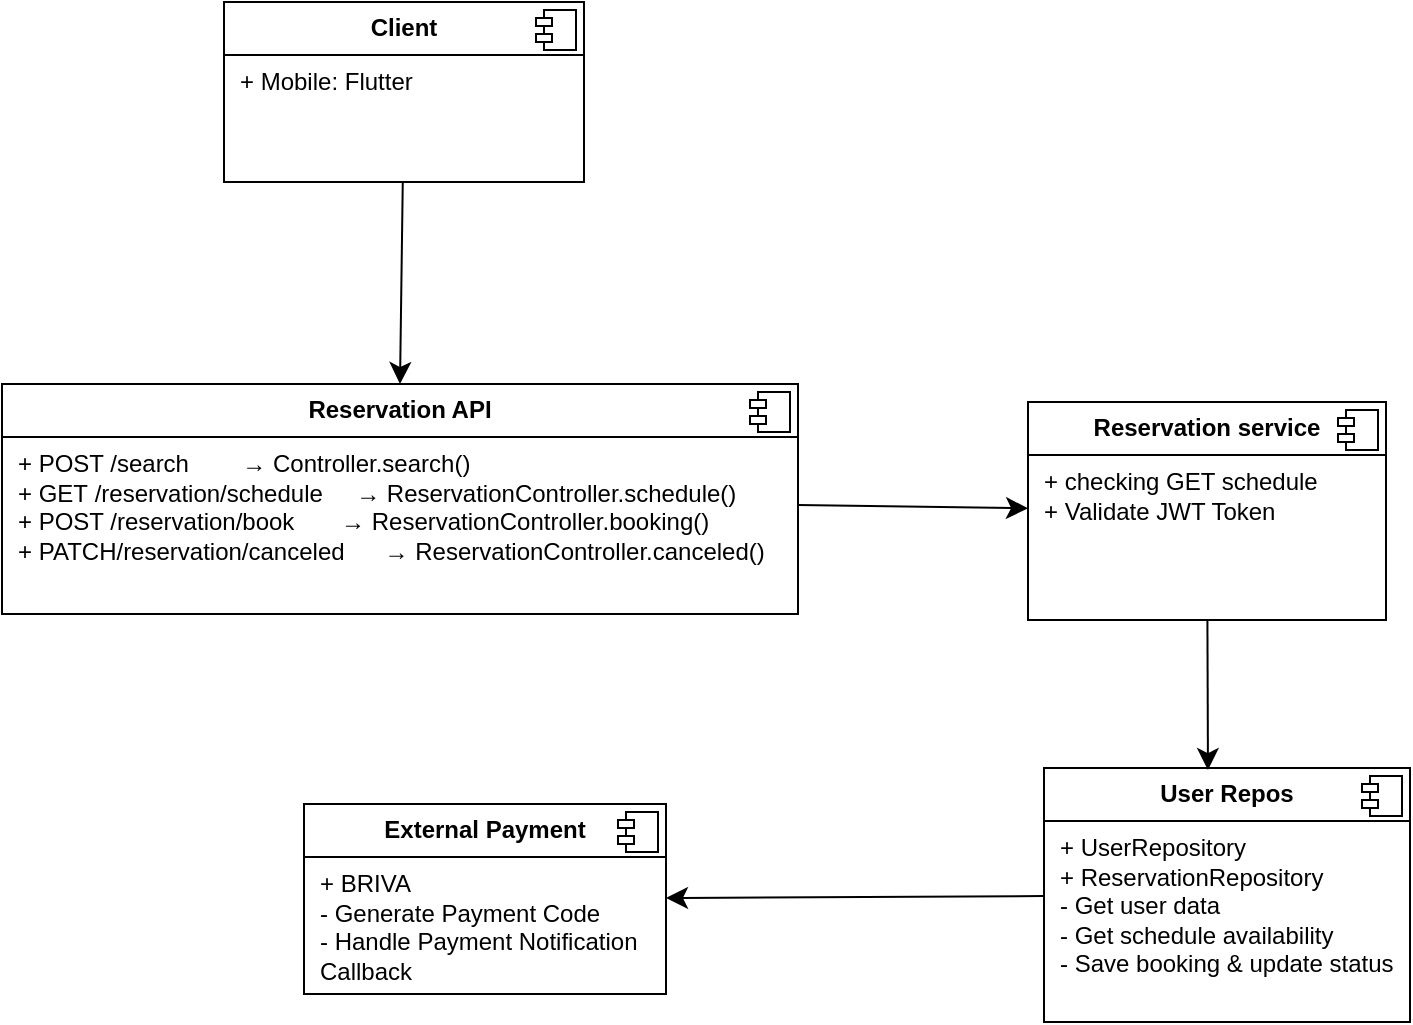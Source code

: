 <mxfile version="26.2.8">
  <diagram name="Halaman-1" id="9fGs9Vn8Tkgkwx3WWf9k">
    <mxGraphModel dx="2067" dy="1245" grid="0" gridSize="10" guides="1" tooltips="1" connect="1" arrows="1" fold="1" page="0" pageScale="1" pageWidth="827" pageHeight="1169" math="0" shadow="0">
      <root>
        <mxCell id="0" />
        <mxCell id="1" parent="0" />
        <mxCell id="W_C2Z8PSOMMcqS_Pn6WL-5" value="&lt;p style=&quot;margin:0px;margin-top:6px;text-align:center;&quot;&gt;&lt;b&gt;Reservation service&lt;/b&gt;&lt;/p&gt;&lt;hr size=&quot;1&quot; style=&quot;border-style:solid;&quot;&gt;&lt;p style=&quot;margin:0px;margin-left:8px;&quot;&gt;+ checking GET schedule&lt;/p&gt;&lt;p style=&quot;margin:0px;margin-left:8px;&quot;&gt;+ Validate JWT Token&lt;/p&gt;&lt;div&gt;&lt;br&gt;&lt;/div&gt;" style="align=left;overflow=fill;html=1;dropTarget=0;whiteSpace=wrap;" vertex="1" parent="1">
          <mxGeometry x="315" y="186" width="179" height="109" as="geometry" />
        </mxCell>
        <mxCell id="W_C2Z8PSOMMcqS_Pn6WL-6" value="" style="shape=component;jettyWidth=8;jettyHeight=4;" vertex="1" parent="W_C2Z8PSOMMcqS_Pn6WL-5">
          <mxGeometry x="1" width="20" height="20" relative="1" as="geometry">
            <mxPoint x="-24" y="4" as="offset" />
          </mxGeometry>
        </mxCell>
        <mxCell id="W_C2Z8PSOMMcqS_Pn6WL-19" style="edgeStyle=none;curved=1;rounded=0;orthogonalLoop=1;jettySize=auto;html=1;fontSize=12;startSize=8;endSize=8;" edge="1" parent="1" source="W_C2Z8PSOMMcqS_Pn6WL-7" target="W_C2Z8PSOMMcqS_Pn6WL-5">
          <mxGeometry relative="1" as="geometry" />
        </mxCell>
        <mxCell id="W_C2Z8PSOMMcqS_Pn6WL-7" value="&lt;p style=&quot;margin: 6px 0px 0px; text-align: center;&quot;&gt;&lt;b&gt;Reservation API&lt;/b&gt;&lt;/p&gt;&lt;hr size=&quot;1&quot; style=&quot;border-style:solid;&quot;&gt;&lt;p style=&quot;margin:0px;margin-left:8px;&quot;&gt;+ POST /search&amp;nbsp; &amp;nbsp; &amp;nbsp; &amp;nbsp; → Controller.search()&lt;/p&gt;&lt;p style=&quot;margin:0px;margin-left:8px;&quot;&gt;+ GET&amp;nbsp;/reservation/schedule&amp;nbsp; &amp;nbsp; &amp;nbsp;→ ReservationController.schedule()&lt;/p&gt;&lt;p style=&quot;margin:0px;margin-left:8px;&quot;&gt;+ POST /reservation/book&amp;nbsp; &amp;nbsp; &amp;nbsp; &amp;nbsp;→ ReservationController.booking()&lt;/p&gt;&lt;p style=&quot;margin:0px;margin-left:8px;&quot;&gt;+ PATCH/reservation/canceled&amp;nbsp; &amp;nbsp; &amp;nbsp; → ReservationController.canceled()&lt;/p&gt;" style="align=left;overflow=fill;html=1;dropTarget=0;whiteSpace=wrap;" vertex="1" parent="1">
          <mxGeometry x="-198" y="177" width="398" height="115" as="geometry" />
        </mxCell>
        <mxCell id="W_C2Z8PSOMMcqS_Pn6WL-8" value="" style="shape=component;jettyWidth=8;jettyHeight=4;" vertex="1" parent="W_C2Z8PSOMMcqS_Pn6WL-7">
          <mxGeometry x="1" width="20" height="20" relative="1" as="geometry">
            <mxPoint x="-24" y="4" as="offset" />
          </mxGeometry>
        </mxCell>
        <mxCell id="W_C2Z8PSOMMcqS_Pn6WL-33" value="" style="edgeStyle=none;curved=1;rounded=0;orthogonalLoop=1;jettySize=auto;html=1;fontSize=12;startSize=8;endSize=8;" edge="1" parent="1" source="W_C2Z8PSOMMcqS_Pn6WL-21" target="W_C2Z8PSOMMcqS_Pn6WL-31">
          <mxGeometry relative="1" as="geometry" />
        </mxCell>
        <mxCell id="W_C2Z8PSOMMcqS_Pn6WL-21" value="&lt;p style=&quot;margin:0px;margin-top:6px;text-align:center;&quot;&gt;&lt;b&gt;User Repos&lt;/b&gt;&lt;/p&gt;&lt;hr size=&quot;1&quot; style=&quot;border-style:solid;&quot;&gt;&lt;p style=&quot;margin:0px;margin-left:8px;&quot;&gt;+ UserRepository&lt;/p&gt;&lt;p style=&quot;margin:0px;margin-left:8px;&quot;&gt;+ ReservationRepository&lt;/p&gt;&lt;p style=&quot;margin:0px;margin-left:8px;&quot;&gt;- Get user data&lt;/p&gt;&lt;p style=&quot;margin:0px;margin-left:8px;&quot;&gt;- Get schedule availability&lt;/p&gt;&lt;p style=&quot;margin:0px;margin-left:8px;&quot;&gt;- Save booking &amp;amp; update status&lt;/p&gt;&lt;div&gt;&lt;br&gt;&lt;/div&gt;" style="align=left;overflow=fill;html=1;dropTarget=0;whiteSpace=wrap;" vertex="1" parent="1">
          <mxGeometry x="323" y="369" width="183" height="127" as="geometry" />
        </mxCell>
        <mxCell id="W_C2Z8PSOMMcqS_Pn6WL-22" value="" style="shape=component;jettyWidth=8;jettyHeight=4;" vertex="1" parent="W_C2Z8PSOMMcqS_Pn6WL-21">
          <mxGeometry x="1" width="20" height="20" relative="1" as="geometry">
            <mxPoint x="-24" y="4" as="offset" />
          </mxGeometry>
        </mxCell>
        <mxCell id="W_C2Z8PSOMMcqS_Pn6WL-26" style="edgeStyle=none;curved=1;rounded=0;orthogonalLoop=1;jettySize=auto;html=1;entryX=0.5;entryY=0;entryDx=0;entryDy=0;fontSize=12;startSize=8;endSize=8;" edge="1" parent="1" source="W_C2Z8PSOMMcqS_Pn6WL-24" target="W_C2Z8PSOMMcqS_Pn6WL-7">
          <mxGeometry relative="1" as="geometry" />
        </mxCell>
        <mxCell id="W_C2Z8PSOMMcqS_Pn6WL-24" value="&lt;p style=&quot;margin:0px;margin-top:6px;text-align:center;&quot;&gt;&lt;b&gt;Client&lt;/b&gt;&lt;/p&gt;&lt;hr size=&quot;1&quot; style=&quot;border-style:solid;&quot;&gt;&lt;p style=&quot;margin:0px;margin-left:8px;&quot;&gt;+ Mobile: Flutter&lt;/p&gt;" style="align=left;overflow=fill;html=1;dropTarget=0;whiteSpace=wrap;" vertex="1" parent="1">
          <mxGeometry x="-87" y="-14" width="180" height="90" as="geometry" />
        </mxCell>
        <mxCell id="W_C2Z8PSOMMcqS_Pn6WL-25" value="" style="shape=component;jettyWidth=8;jettyHeight=4;" vertex="1" parent="W_C2Z8PSOMMcqS_Pn6WL-24">
          <mxGeometry x="1" width="20" height="20" relative="1" as="geometry">
            <mxPoint x="-24" y="4" as="offset" />
          </mxGeometry>
        </mxCell>
        <mxCell id="W_C2Z8PSOMMcqS_Pn6WL-31" value="&lt;p style=&quot;margin:0px;margin-top:6px;text-align:center;&quot;&gt;&lt;b&gt;External Payment&lt;/b&gt;&lt;/p&gt;&lt;hr size=&quot;1&quot; style=&quot;border-style:solid;&quot;&gt;&lt;p style=&quot;margin:0px;margin-left:8px;&quot;&gt;+ BRIVA&lt;/p&gt;&lt;p style=&quot;margin:0px;margin-left:8px;&quot;&gt;- Generate Payment Code&lt;/p&gt;&lt;p style=&quot;margin:0px;margin-left:8px;&quot;&gt;- Handle Payment Notification Callback&lt;/p&gt;" style="align=left;overflow=fill;html=1;dropTarget=0;whiteSpace=wrap;" vertex="1" parent="1">
          <mxGeometry x="-47" y="387" width="181" height="95" as="geometry" />
        </mxCell>
        <mxCell id="W_C2Z8PSOMMcqS_Pn6WL-32" value="" style="shape=component;jettyWidth=8;jettyHeight=4;" vertex="1" parent="W_C2Z8PSOMMcqS_Pn6WL-31">
          <mxGeometry x="1" width="20" height="20" relative="1" as="geometry">
            <mxPoint x="-24" y="4" as="offset" />
          </mxGeometry>
        </mxCell>
        <mxCell id="W_C2Z8PSOMMcqS_Pn6WL-36" style="edgeStyle=none;curved=1;rounded=0;orthogonalLoop=1;jettySize=auto;html=1;entryX=0.448;entryY=0.008;entryDx=0;entryDy=0;entryPerimeter=0;fontSize=12;startSize=8;endSize=8;" edge="1" parent="1" source="W_C2Z8PSOMMcqS_Pn6WL-5" target="W_C2Z8PSOMMcqS_Pn6WL-21">
          <mxGeometry relative="1" as="geometry" />
        </mxCell>
      </root>
    </mxGraphModel>
  </diagram>
</mxfile>
